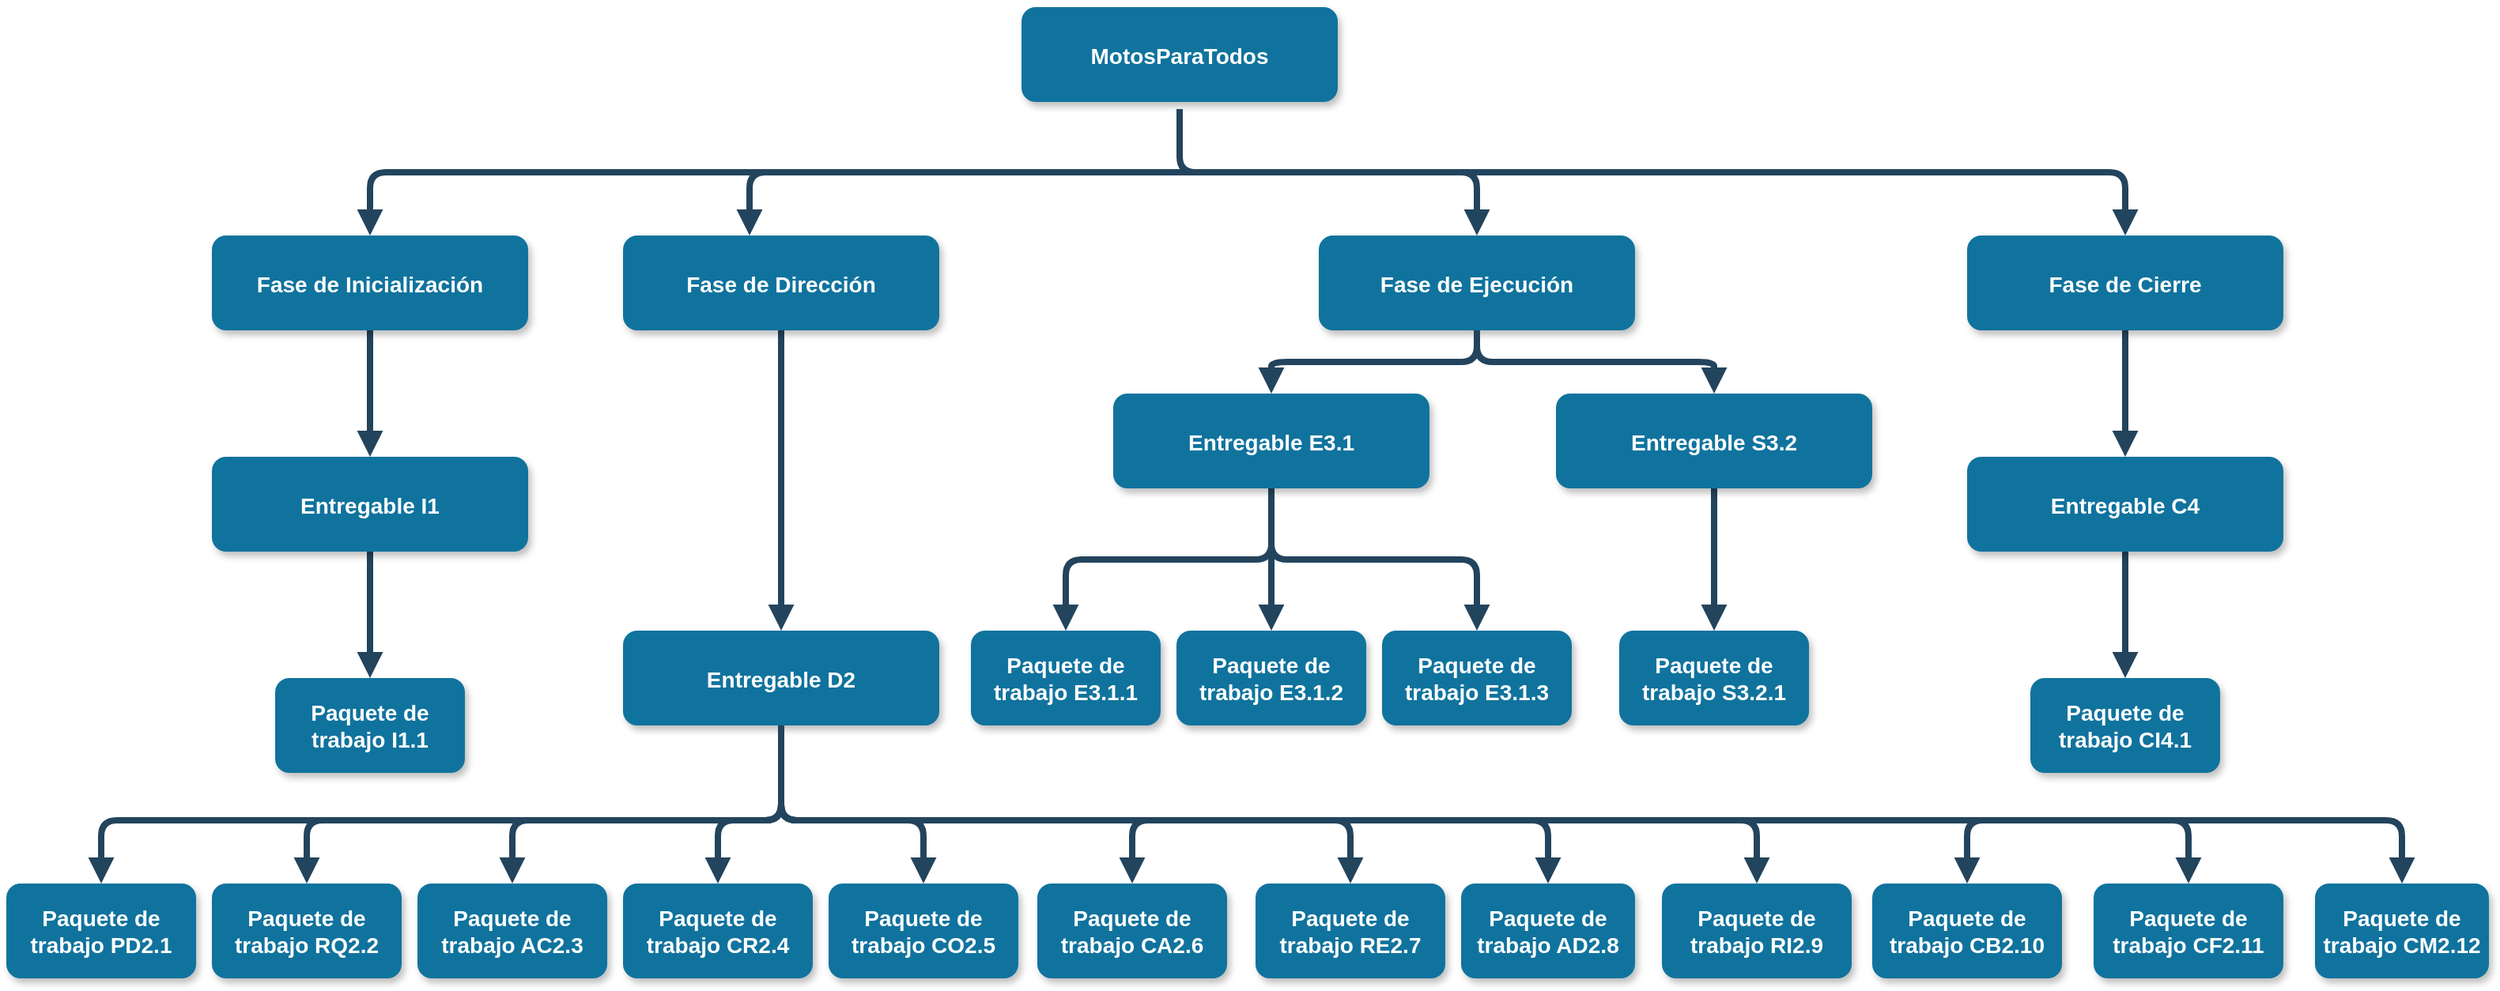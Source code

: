 <mxfile version="21.8.0" type="device">
  <diagram name="Page-1" id="97916047-d0de-89f5-080d-49f4d83e522f">
    <mxGraphModel dx="1345" dy="831" grid="1" gridSize="10" guides="1" tooltips="1" connect="1" arrows="1" fold="1" page="1" pageScale="1.5" pageWidth="1169" pageHeight="827" background="none" math="0" shadow="0">
      <root>
        <mxCell id="0" />
        <mxCell id="1" parent="0" />
        <mxCell id="2" value="MotosParaTodos" style="rounded=1;fillColor=#10739E;strokeColor=none;shadow=1;gradientColor=none;fontStyle=1;fontColor=#FFFFFF;fontSize=14;" parent="1" vertex="1">
          <mxGeometry x="672" y="205.5" width="200" height="60" as="geometry" />
        </mxCell>
        <mxCell id="v1i2jVxIXCwxf73VQqrA-61" value="" style="edgeStyle=orthogonalEdgeStyle;rounded=1;orthogonalLoop=1;jettySize=auto;html=1;strokeWidth=4;endArrow=block;strokeColor=#23445D;endFill=1;fontStyle=1;" parent="1" source="4" target="v1i2jVxIXCwxf73VQqrA-60" edge="1">
          <mxGeometry relative="1" as="geometry" />
        </mxCell>
        <mxCell id="4" value="Fase de Inicialización" style="rounded=1;fillColor=#10739E;strokeColor=none;shadow=1;gradientColor=none;fontStyle=1;fontColor=#FFFFFF;fontSize=14;" parent="1" vertex="1">
          <mxGeometry x="160" y="350" width="200" height="60" as="geometry" />
        </mxCell>
        <mxCell id="v1i2jVxIXCwxf73VQqrA-65" value="" style="edgeStyle=orthogonalEdgeStyle;rounded=1;orthogonalLoop=1;jettySize=auto;html=1;endArrow=block;strokeColor=#23445D;strokeWidth=4;endFill=1;fontStyle=1;" parent="1" source="5" target="v1i2jVxIXCwxf73VQqrA-64" edge="1">
          <mxGeometry relative="1" as="geometry" />
        </mxCell>
        <mxCell id="5" value="Fase de Dirección " style="rounded=1;fillColor=#10739E;strokeColor=none;shadow=1;gradientColor=none;fontStyle=1;fontColor=#FFFFFF;fontSize=14;" parent="1" vertex="1">
          <mxGeometry x="420" y="350" width="200" height="60" as="geometry" />
        </mxCell>
        <mxCell id="v1i2jVxIXCwxf73VQqrA-107" value="" style="edgeStyle=orthogonalEdgeStyle;rounded=1;orthogonalLoop=1;jettySize=auto;html=1;endArrow=block;strokeColor=#23445D;strokeWidth=4;endFill=1;fontStyle=1;" parent="1" source="6" target="v1i2jVxIXCwxf73VQqrA-106" edge="1">
          <mxGeometry relative="1" as="geometry" />
        </mxCell>
        <mxCell id="6" value="Fase de Cierre" style="rounded=1;fillColor=#10739E;strokeColor=none;shadow=1;gradientColor=none;fontStyle=1;fontColor=#FFFFFF;fontSize=14;" parent="1" vertex="1">
          <mxGeometry x="1270" y="350" width="200" height="60" as="geometry" />
        </mxCell>
        <mxCell id="30" value="" style="edgeStyle=elbowEdgeStyle;elbow=vertical;strokeWidth=4;endArrow=block;endFill=1;fontStyle=1;strokeColor=#23445D;" parent="1" target="5" edge="1">
          <mxGeometry x="22" y="165.5" width="100" height="100" as="geometry">
            <mxPoint x="772" y="310" as="sourcePoint" />
            <mxPoint x="122" y="165.5" as="targetPoint" />
            <Array as="points">
              <mxPoint x="500" y="310" />
            </Array>
          </mxGeometry>
        </mxCell>
        <mxCell id="31" value="" style="edgeStyle=elbowEdgeStyle;elbow=vertical;strokeWidth=4;endArrow=block;endFill=1;fontStyle=1;strokeColor=#23445D;" parent="1" target="4" edge="1">
          <mxGeometry x="22" y="165.5" width="100" height="100" as="geometry">
            <mxPoint x="772" y="310" as="sourcePoint" />
            <mxPoint x="122" y="165.5" as="targetPoint" />
            <Array as="points">
              <mxPoint x="750" y="310" />
            </Array>
          </mxGeometry>
        </mxCell>
        <mxCell id="32" value="" style="edgeStyle=elbowEdgeStyle;elbow=vertical;strokeWidth=4;endArrow=block;endFill=1;fontStyle=1;strokeColor=#23445D;" parent="1" target="6" edge="1">
          <mxGeometry x="22" y="165.5" width="100" height="100" as="geometry">
            <mxPoint x="772" y="310" as="sourcePoint" />
            <mxPoint x="122" y="165.5" as="targetPoint" />
            <Array as="points">
              <mxPoint x="800" y="310" />
            </Array>
          </mxGeometry>
        </mxCell>
        <mxCell id="v1i2jVxIXCwxf73VQqrA-111" value="" style="edgeStyle=orthogonalEdgeStyle;rounded=1;orthogonalLoop=1;jettySize=auto;html=1;endArrow=block;strokeColor=#23445D;strokeWidth=4;endFill=1;fontStyle=1;" parent="1" source="v1i2jVxIXCwxf73VQqrA-56" target="v1i2jVxIXCwxf73VQqrA-110" edge="1">
          <mxGeometry relative="1" as="geometry" />
        </mxCell>
        <mxCell id="v1i2jVxIXCwxf73VQqrA-56" value="Fase de Ejecución" style="rounded=1;fillColor=#10739E;strokeColor=none;shadow=1;gradientColor=none;fontStyle=1;fontColor=#FFFFFF;fontSize=14;" parent="1" vertex="1">
          <mxGeometry x="860" y="350" width="200" height="60" as="geometry" />
        </mxCell>
        <mxCell id="v1i2jVxIXCwxf73VQqrA-57" value="" style="edgeStyle=elbowEdgeStyle;elbow=vertical;strokeWidth=4;endArrow=block;endFill=1;fontStyle=1;strokeColor=#23445D;entryX=0.5;entryY=0;entryDx=0;entryDy=0;" parent="1" target="v1i2jVxIXCwxf73VQqrA-56" edge="1">
          <mxGeometry x="22" y="165.5" width="100" height="100" as="geometry">
            <mxPoint x="772" y="270" as="sourcePoint" />
            <mxPoint x="510" y="360" as="targetPoint" />
            <Array as="points" />
          </mxGeometry>
        </mxCell>
        <mxCell id="v1i2jVxIXCwxf73VQqrA-69" value="" style="edgeStyle=orthogonalEdgeStyle;rounded=1;orthogonalLoop=1;jettySize=auto;html=1;endArrow=block;strokeColor=#23445D;strokeWidth=4;endFill=1;fontStyle=1;" parent="1" source="v1i2jVxIXCwxf73VQqrA-60" target="v1i2jVxIXCwxf73VQqrA-68" edge="1">
          <mxGeometry relative="1" as="geometry" />
        </mxCell>
        <mxCell id="v1i2jVxIXCwxf73VQqrA-60" value="Entregable I1" style="rounded=1;fillColor=#10739E;strokeColor=none;shadow=1;gradientColor=none;fontStyle=1;fontColor=#FFFFFF;fontSize=14;" parent="1" vertex="1">
          <mxGeometry x="160" y="490" width="200" height="60" as="geometry" />
        </mxCell>
        <mxCell id="v1i2jVxIXCwxf73VQqrA-73" value="" style="edgeStyle=orthogonalEdgeStyle;rounded=1;orthogonalLoop=1;jettySize=auto;html=1;endArrow=block;strokeColor=#23445D;strokeWidth=4;endFill=1;fontStyle=1;exitX=0.5;exitY=1;exitDx=0;exitDy=0;" parent="1" source="v1i2jVxIXCwxf73VQqrA-64" target="v1i2jVxIXCwxf73VQqrA-72" edge="1">
          <mxGeometry relative="1" as="geometry">
            <Array as="points">
              <mxPoint x="520" y="720" />
              <mxPoint x="220" y="720" />
            </Array>
            <mxPoint x="570" y="660" as="sourcePoint" />
          </mxGeometry>
        </mxCell>
        <mxCell id="v1i2jVxIXCwxf73VQqrA-75" value="" style="edgeStyle=orthogonalEdgeStyle;rounded=1;orthogonalLoop=1;jettySize=auto;html=1;endArrow=block;strokeColor=#23445D;strokeWidth=4;endFill=1;fontStyle=1;exitX=0.5;exitY=1;exitDx=0;exitDy=0;" parent="1" source="v1i2jVxIXCwxf73VQqrA-64" target="v1i2jVxIXCwxf73VQqrA-74" edge="1">
          <mxGeometry relative="1" as="geometry">
            <Array as="points">
              <mxPoint x="520" y="720" />
              <mxPoint x="350" y="720" />
            </Array>
            <mxPoint x="570" y="660" as="sourcePoint" />
          </mxGeometry>
        </mxCell>
        <mxCell id="v1i2jVxIXCwxf73VQqrA-64" value="Entregable D2" style="rounded=1;fillColor=#10739E;strokeColor=none;shadow=1;gradientColor=none;fontStyle=1;fontColor=#FFFFFF;fontSize=14;" parent="1" vertex="1">
          <mxGeometry x="420" y="600" width="200" height="60" as="geometry" />
        </mxCell>
        <mxCell id="v1i2jVxIXCwxf73VQqrA-68" value="Paquete de trabajo I1.1" style="whiteSpace=wrap;html=1;fontSize=14;fillColor=#10739E;strokeColor=none;fontColor=#FFFFFF;rounded=1;shadow=1;gradientColor=none;fontStyle=1;" parent="1" vertex="1">
          <mxGeometry x="200" y="630" width="120" height="60" as="geometry" />
        </mxCell>
        <mxCell id="v1i2jVxIXCwxf73VQqrA-72" value="Paquete de trabajo RQ2.2" style="whiteSpace=wrap;html=1;fontSize=14;fillColor=#10739E;strokeColor=none;fontColor=#FFFFFF;rounded=1;shadow=1;gradientColor=none;fontStyle=1;" parent="1" vertex="1">
          <mxGeometry x="160" y="760" width="120" height="60" as="geometry" />
        </mxCell>
        <mxCell id="v1i2jVxIXCwxf73VQqrA-74" value="Paquete de trabajo AC2.3" style="whiteSpace=wrap;html=1;fontSize=14;fillColor=#10739E;strokeColor=none;fontColor=#FFFFFF;rounded=1;shadow=1;gradientColor=none;fontStyle=1;" parent="1" vertex="1">
          <mxGeometry x="290" y="760" width="120" height="60" as="geometry" />
        </mxCell>
        <mxCell id="v1i2jVxIXCwxf73VQqrA-79" value="" style="edgeStyle=orthogonalEdgeStyle;rounded=1;orthogonalLoop=1;jettySize=auto;html=1;endArrow=block;strokeColor=#23445D;strokeWidth=4;endFill=1;fontStyle=1;" parent="1" target="v1i2jVxIXCwxf73VQqrA-81" edge="1">
          <mxGeometry relative="1" as="geometry">
            <mxPoint x="520" y="660" as="sourcePoint" />
            <Array as="points">
              <mxPoint x="520" y="660" />
              <mxPoint x="520" y="720" />
              <mxPoint x="480" y="720" />
            </Array>
          </mxGeometry>
        </mxCell>
        <mxCell id="v1i2jVxIXCwxf73VQqrA-80" value="" style="edgeStyle=orthogonalEdgeStyle;rounded=1;orthogonalLoop=1;jettySize=auto;html=1;endArrow=block;strokeColor=#23445D;strokeWidth=4;endFill=1;fontStyle=1;" parent="1" target="v1i2jVxIXCwxf73VQqrA-82" edge="1">
          <mxGeometry relative="1" as="geometry">
            <mxPoint x="520" y="660" as="sourcePoint" />
            <Array as="points">
              <mxPoint x="520" y="660" />
              <mxPoint x="520" y="720" />
              <mxPoint x="610" y="720" />
            </Array>
          </mxGeometry>
        </mxCell>
        <mxCell id="v1i2jVxIXCwxf73VQqrA-81" value="Paquete de trabajo CR2.4" style="whiteSpace=wrap;html=1;fontSize=14;fillColor=#10739E;strokeColor=none;fontColor=#FFFFFF;rounded=1;shadow=1;gradientColor=none;fontStyle=1;" parent="1" vertex="1">
          <mxGeometry x="420" y="760" width="120" height="60" as="geometry" />
        </mxCell>
        <mxCell id="v1i2jVxIXCwxf73VQqrA-82" value="Paquete de trabajo CO2.5" style="whiteSpace=wrap;html=1;fontSize=14;fillColor=#10739E;strokeColor=none;fontColor=#FFFFFF;rounded=1;shadow=1;gradientColor=none;fontStyle=1;" parent="1" vertex="1">
          <mxGeometry x="550" y="760" width="120" height="60" as="geometry" />
        </mxCell>
        <mxCell id="v1i2jVxIXCwxf73VQqrA-90" value="" style="edgeStyle=orthogonalEdgeStyle;rounded=1;orthogonalLoop=1;jettySize=auto;html=1;endArrow=block;strokeColor=#23445D;strokeWidth=4;endFill=1;fontStyle=1;" parent="1" target="v1i2jVxIXCwxf73VQqrA-92" edge="1">
          <mxGeometry relative="1" as="geometry">
            <mxPoint x="962" y="720" as="sourcePoint" />
            <Array as="points">
              <mxPoint x="742" y="720" />
            </Array>
          </mxGeometry>
        </mxCell>
        <mxCell id="v1i2jVxIXCwxf73VQqrA-91" value="" style="edgeStyle=orthogonalEdgeStyle;rounded=1;orthogonalLoop=1;jettySize=auto;html=1;endArrow=block;strokeColor=#23445D;strokeWidth=4;endFill=1;fontStyle=1;exitX=0.5;exitY=1;exitDx=0;exitDy=0;" parent="1" target="v1i2jVxIXCwxf73VQqrA-93" edge="1" source="v1i2jVxIXCwxf73VQqrA-64">
          <mxGeometry relative="1" as="geometry">
            <mxPoint x="570" y="660" as="sourcePoint" />
            <Array as="points">
              <mxPoint x="520" y="720" />
              <mxPoint x="880" y="720" />
            </Array>
          </mxGeometry>
        </mxCell>
        <mxCell id="v1i2jVxIXCwxf73VQqrA-92" value="Paquete de trabajo CA2.6" style="whiteSpace=wrap;html=1;fontSize=14;fillColor=#10739E;strokeColor=none;fontColor=#FFFFFF;rounded=1;shadow=1;gradientColor=none;fontStyle=1;" parent="1" vertex="1">
          <mxGeometry x="682" y="760" width="120" height="60" as="geometry" />
        </mxCell>
        <mxCell id="v1i2jVxIXCwxf73VQqrA-93" value="Paquete de trabajo RE2.7" style="whiteSpace=wrap;html=1;fontSize=14;fillColor=#10739E;strokeColor=none;fontColor=#FFFFFF;rounded=1;shadow=1;gradientColor=none;fontStyle=1;" parent="1" vertex="1">
          <mxGeometry x="820" y="760" width="120" height="60" as="geometry" />
        </mxCell>
        <mxCell id="v1i2jVxIXCwxf73VQqrA-94" value="" style="edgeStyle=orthogonalEdgeStyle;rounded=1;orthogonalLoop=1;jettySize=auto;html=1;endArrow=block;strokeColor=#23445D;strokeWidth=4;endFill=1;fontStyle=1;" parent="1" target="v1i2jVxIXCwxf73VQqrA-96" edge="1">
          <mxGeometry relative="1" as="geometry">
            <mxPoint x="520" y="660" as="sourcePoint" />
            <Array as="points">
              <mxPoint x="520" y="660" />
              <mxPoint x="520" y="720" />
              <mxPoint x="1005" y="720" />
            </Array>
          </mxGeometry>
        </mxCell>
        <mxCell id="v1i2jVxIXCwxf73VQqrA-95" value="" style="edgeStyle=orthogonalEdgeStyle;rounded=1;orthogonalLoop=1;jettySize=auto;html=1;endArrow=block;strokeColor=#23445D;strokeWidth=4;endFill=1;fontStyle=1;" parent="1" target="v1i2jVxIXCwxf73VQqrA-97" edge="1">
          <mxGeometry relative="1" as="geometry">
            <mxPoint x="520" y="660" as="sourcePoint" />
            <Array as="points">
              <mxPoint x="520" y="660" />
              <mxPoint x="520" y="720" />
              <mxPoint x="1137" y="720" />
            </Array>
          </mxGeometry>
        </mxCell>
        <mxCell id="v1i2jVxIXCwxf73VQqrA-96" value="Paquete de trabajo AD2.8" style="whiteSpace=wrap;html=1;fontSize=14;fillColor=#10739E;strokeColor=none;fontColor=#FFFFFF;rounded=1;shadow=1;gradientColor=none;fontStyle=1;" parent="1" vertex="1">
          <mxGeometry x="950" y="760" width="110" height="60" as="geometry" />
        </mxCell>
        <mxCell id="v1i2jVxIXCwxf73VQqrA-97" value="Paquete de trabajo RI2.9" style="whiteSpace=wrap;html=1;fontSize=14;fillColor=#10739E;strokeColor=none;fontColor=#FFFFFF;rounded=1;shadow=1;gradientColor=none;fontStyle=1;" parent="1" vertex="1">
          <mxGeometry x="1077" y="760" width="120" height="60" as="geometry" />
        </mxCell>
        <mxCell id="v1i2jVxIXCwxf73VQqrA-98" value="" style="edgeStyle=orthogonalEdgeStyle;rounded=1;orthogonalLoop=1;jettySize=auto;html=1;endArrow=block;strokeColor=#23445D;strokeWidth=4;endFill=1;fontStyle=1;" parent="1" target="v1i2jVxIXCwxf73VQqrA-100" edge="1">
          <mxGeometry relative="1" as="geometry">
            <mxPoint x="1490" y="720" as="sourcePoint" />
            <Array as="points">
              <mxPoint x="1270" y="720" />
            </Array>
          </mxGeometry>
        </mxCell>
        <mxCell id="v1i2jVxIXCwxf73VQqrA-99" value="" style="edgeStyle=orthogonalEdgeStyle;rounded=1;orthogonalLoop=1;jettySize=auto;html=1;endArrow=block;strokeColor=#23445D;strokeWidth=4;endFill=1;fontStyle=1;" parent="1" target="v1i2jVxIXCwxf73VQqrA-101" edge="1">
          <mxGeometry relative="1" as="geometry">
            <mxPoint x="1140" y="720" as="sourcePoint" />
            <Array as="points">
              <mxPoint x="1410" y="720" />
            </Array>
          </mxGeometry>
        </mxCell>
        <mxCell id="v1i2jVxIXCwxf73VQqrA-100" value="Paquete de trabajo CB2.10" style="whiteSpace=wrap;html=1;fontSize=14;fillColor=#10739E;strokeColor=none;fontColor=#FFFFFF;rounded=1;shadow=1;gradientColor=none;fontStyle=1;" parent="1" vertex="1">
          <mxGeometry x="1210" y="760" width="120" height="60" as="geometry" />
        </mxCell>
        <mxCell id="v1i2jVxIXCwxf73VQqrA-101" value="Paquete de trabajo CF2.11" style="whiteSpace=wrap;html=1;fontSize=14;fillColor=#10739E;strokeColor=none;fontColor=#FFFFFF;rounded=1;shadow=1;gradientColor=none;fontStyle=1;" parent="1" vertex="1">
          <mxGeometry x="1350" y="760" width="120" height="60" as="geometry" />
        </mxCell>
        <mxCell id="v1i2jVxIXCwxf73VQqrA-102" value="" style="edgeStyle=orthogonalEdgeStyle;rounded=1;orthogonalLoop=1;jettySize=auto;html=1;endArrow=block;strokeColor=#23445D;strokeWidth=4;endFill=1;fontStyle=1;" parent="1" target="v1i2jVxIXCwxf73VQqrA-104" edge="1">
          <mxGeometry relative="1" as="geometry">
            <mxPoint x="1100" y="720" as="sourcePoint" />
            <Array as="points">
              <mxPoint x="1545" y="720" />
            </Array>
          </mxGeometry>
        </mxCell>
        <mxCell id="v1i2jVxIXCwxf73VQqrA-104" value="Paquete de trabajo CM2.12" style="whiteSpace=wrap;html=1;fontSize=14;fillColor=#10739E;strokeColor=none;fontColor=#FFFFFF;rounded=1;shadow=1;gradientColor=none;fontStyle=1;" parent="1" vertex="1">
          <mxGeometry x="1490" y="760" width="110" height="60" as="geometry" />
        </mxCell>
        <mxCell id="v1i2jVxIXCwxf73VQqrA-109" value="" style="edgeStyle=orthogonalEdgeStyle;rounded=1;orthogonalLoop=1;jettySize=auto;html=1;endArrow=block;strokeColor=#23445D;strokeWidth=4;endFill=1;fontStyle=1;" parent="1" source="v1i2jVxIXCwxf73VQqrA-106" target="v1i2jVxIXCwxf73VQqrA-108" edge="1">
          <mxGeometry relative="1" as="geometry">
            <Array as="points">
              <mxPoint x="1370" y="640" />
            </Array>
          </mxGeometry>
        </mxCell>
        <mxCell id="v1i2jVxIXCwxf73VQqrA-106" value="Entregable C4" style="rounded=1;fillColor=#10739E;strokeColor=none;shadow=1;gradientColor=none;fontStyle=1;fontColor=#FFFFFF;fontSize=14;" parent="1" vertex="1">
          <mxGeometry x="1270" y="490" width="200" height="60" as="geometry" />
        </mxCell>
        <mxCell id="v1i2jVxIXCwxf73VQqrA-108" value="Paquete de trabajo CI4.1" style="whiteSpace=wrap;html=1;fontSize=14;fillColor=#10739E;strokeColor=none;fontColor=#FFFFFF;rounded=1;shadow=1;gradientColor=none;fontStyle=1;" parent="1" vertex="1">
          <mxGeometry x="1310" y="630" width="120" height="60" as="geometry" />
        </mxCell>
        <mxCell id="v1i2jVxIXCwxf73VQqrA-113" value="" style="edgeStyle=orthogonalEdgeStyle;rounded=1;orthogonalLoop=1;jettySize=auto;html=1;endArrow=block;strokeColor=#23445D;strokeWidth=4;endFill=1;fontStyle=1;" parent="1" source="v1i2jVxIXCwxf73VQqrA-110" target="v1i2jVxIXCwxf73VQqrA-112" edge="1">
          <mxGeometry relative="1" as="geometry" />
        </mxCell>
        <mxCell id="v1i2jVxIXCwxf73VQqrA-114" value="" style="edgeStyle=orthogonalEdgeStyle;rounded=1;orthogonalLoop=1;jettySize=auto;html=1;entryX=0.5;entryY=0;entryDx=0;entryDy=0;endArrow=block;strokeColor=#23445D;strokeWidth=4;endFill=1;fontStyle=1;" parent="1" source="v1i2jVxIXCwxf73VQqrA-110" target="v1i2jVxIXCwxf73VQqrA-117" edge="1">
          <mxGeometry relative="1" as="geometry" />
        </mxCell>
        <mxCell id="v1i2jVxIXCwxf73VQqrA-115" value="" style="edgeStyle=orthogonalEdgeStyle;rounded=1;orthogonalLoop=1;jettySize=auto;html=1;entryX=0.5;entryY=0;entryDx=0;entryDy=0;endArrow=block;strokeColor=#23445D;strokeWidth=4;endFill=1;fontStyle=1;" parent="1" source="v1i2jVxIXCwxf73VQqrA-110" target="v1i2jVxIXCwxf73VQqrA-116" edge="1">
          <mxGeometry relative="1" as="geometry" />
        </mxCell>
        <mxCell id="v1i2jVxIXCwxf73VQqrA-110" value="Entregable E3.1" style="rounded=1;fillColor=#10739E;strokeColor=none;shadow=1;gradientColor=none;fontStyle=1;fontColor=#FFFFFF;fontSize=14;" parent="1" vertex="1">
          <mxGeometry x="730" y="450" width="200" height="60" as="geometry" />
        </mxCell>
        <mxCell id="v1i2jVxIXCwxf73VQqrA-112" value="Paquete de trabajo E3.1.1" style="whiteSpace=wrap;html=1;fontSize=14;fillColor=#10739E;strokeColor=none;fontColor=#FFFFFF;rounded=1;shadow=1;gradientColor=none;fontStyle=1;" parent="1" vertex="1">
          <mxGeometry x="640" y="600" width="120" height="60" as="geometry" />
        </mxCell>
        <mxCell id="v1i2jVxIXCwxf73VQqrA-116" value="Paquete de trabajo E3.1.2" style="whiteSpace=wrap;html=1;fontSize=14;fillColor=#10739E;strokeColor=none;fontColor=#FFFFFF;rounded=1;shadow=1;gradientColor=none;fontStyle=1;" parent="1" vertex="1">
          <mxGeometry x="770" y="600" width="120" height="60" as="geometry" />
        </mxCell>
        <mxCell id="v1i2jVxIXCwxf73VQqrA-117" value="Paquete de trabajo E3.1.3" style="whiteSpace=wrap;html=1;fontSize=14;fillColor=#10739E;strokeColor=none;fontColor=#FFFFFF;rounded=1;shadow=1;gradientColor=none;fontStyle=1;" parent="1" vertex="1">
          <mxGeometry x="900" y="600" width="120" height="60" as="geometry" />
        </mxCell>
        <mxCell id="C6fv4pz1ckxqo_Rwr8iT-35" value="" style="edgeStyle=orthogonalEdgeStyle;rounded=1;orthogonalLoop=1;jettySize=auto;html=1;endArrow=block;strokeColor=#23445D;strokeWidth=4;endFill=1;fontStyle=1;" parent="1" source="C6fv4pz1ckxqo_Rwr8iT-32" target="C6fv4pz1ckxqo_Rwr8iT-34" edge="1">
          <mxGeometry relative="1" as="geometry" />
        </mxCell>
        <mxCell id="C6fv4pz1ckxqo_Rwr8iT-32" value="Entregable S3.2" style="rounded=1;fillColor=#10739E;strokeColor=none;shadow=1;gradientColor=none;fontStyle=1;fontColor=#FFFFFF;fontSize=14;" parent="1" vertex="1">
          <mxGeometry x="1010" y="450" width="200" height="60" as="geometry" />
        </mxCell>
        <mxCell id="C6fv4pz1ckxqo_Rwr8iT-33" value="" style="edgeStyle=orthogonalEdgeStyle;rounded=1;orthogonalLoop=1;jettySize=auto;html=1;endArrow=block;strokeColor=#23445D;strokeWidth=4;endFill=1;fontStyle=1;" parent="1" target="C6fv4pz1ckxqo_Rwr8iT-32" edge="1">
          <mxGeometry relative="1" as="geometry">
            <mxPoint x="960" y="410" as="sourcePoint" />
            <mxPoint x="840" y="460" as="targetPoint" />
            <Array as="points">
              <mxPoint x="960" y="430" />
              <mxPoint x="1110" y="430" />
            </Array>
          </mxGeometry>
        </mxCell>
        <mxCell id="C6fv4pz1ckxqo_Rwr8iT-34" value="Paquete de trabajo S3.2.1" style="whiteSpace=wrap;html=1;fontSize=14;fillColor=#10739E;strokeColor=none;fontColor=#FFFFFF;rounded=1;shadow=1;gradientColor=none;fontStyle=1;" parent="1" vertex="1">
          <mxGeometry x="1050" y="600" width="120" height="60" as="geometry" />
        </mxCell>
        <mxCell id="sBZxuirTFdOCur219oXT-47" value="Paquete de trabajo PD2.1" style="whiteSpace=wrap;html=1;fontSize=14;fillColor=#10739E;strokeColor=none;fontColor=#FFFFFF;rounded=1;shadow=1;gradientColor=none;fontStyle=1;" vertex="1" parent="1">
          <mxGeometry x="30" y="760" width="120" height="60" as="geometry" />
        </mxCell>
        <mxCell id="sBZxuirTFdOCur219oXT-48" value="" style="edgeStyle=orthogonalEdgeStyle;rounded=1;orthogonalLoop=1;jettySize=auto;html=1;endArrow=block;strokeColor=#23445D;strokeWidth=4;endFill=1;fontStyle=1;" edge="1" parent="1">
          <mxGeometry relative="1" as="geometry">
            <Array as="points">
              <mxPoint x="520" y="660" />
              <mxPoint x="520" y="720" />
              <mxPoint x="90" y="720" />
            </Array>
            <mxPoint x="520" y="660" as="sourcePoint" />
            <mxPoint x="90" y="760" as="targetPoint" />
          </mxGeometry>
        </mxCell>
      </root>
    </mxGraphModel>
  </diagram>
</mxfile>
